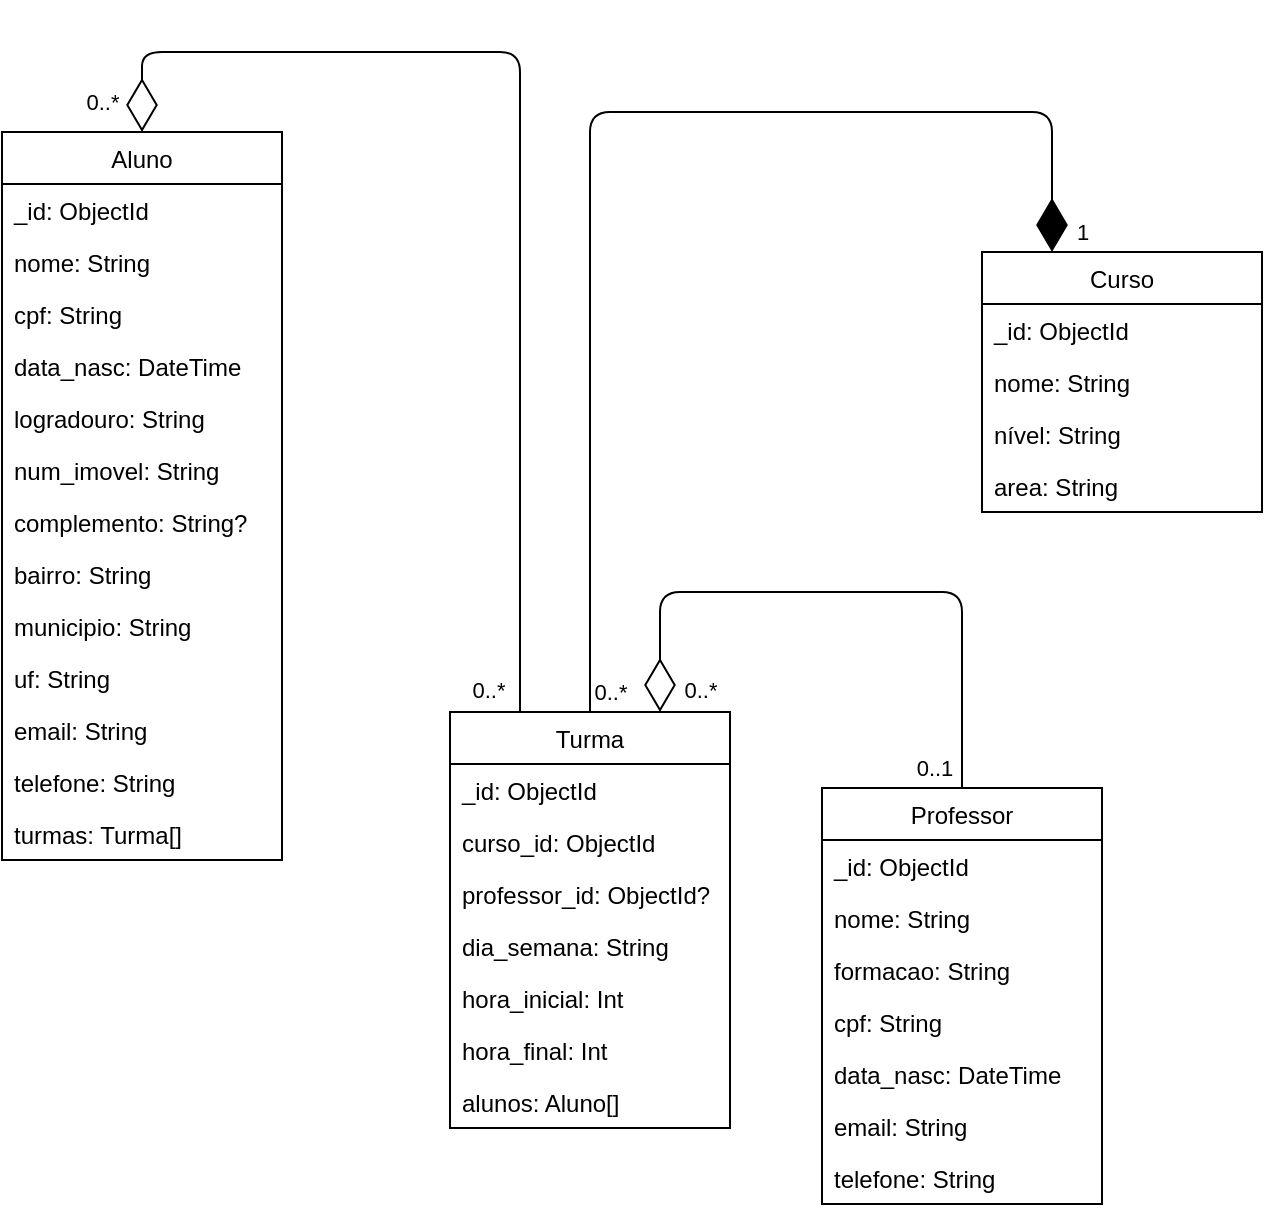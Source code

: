 <mxfile>
    <diagram id="152BjeGtEMQYIoAYCLux" name="Página-2">
        <mxGraphModel dx="1034" dy="1934" grid="1" gridSize="10" guides="1" tooltips="1" connect="1" arrows="1" fold="1" page="1" pageScale="1" pageWidth="827" pageHeight="1169" math="0" shadow="0">
            <root>
                <mxCell id="0"/>
                <mxCell id="1" parent="0"/>
                <mxCell id="0gI-wqP7Y0krN4S964GO-1" value="Aluno" style="swimlane;fontStyle=0;childLayout=stackLayout;horizontal=1;startSize=26;fillColor=none;horizontalStack=0;resizeParent=1;resizeParentMax=0;resizeLast=0;collapsible=1;marginBottom=0;" parent="1" vertex="1">
                    <mxGeometry x="120" y="60" width="140" height="364" as="geometry"/>
                </mxCell>
                <mxCell id="0gI-wqP7Y0krN4S964GO-2" value="_id: ObjectId" style="text;strokeColor=none;fillColor=none;align=left;verticalAlign=top;spacingLeft=4;spacingRight=4;overflow=hidden;rotatable=0;points=[[0,0.5],[1,0.5]];portConstraint=eastwest;" parent="0gI-wqP7Y0krN4S964GO-1" vertex="1">
                    <mxGeometry y="26" width="140" height="26" as="geometry"/>
                </mxCell>
                <mxCell id="0gI-wqP7Y0krN4S964GO-3" value="nome: String" style="text;strokeColor=none;fillColor=none;align=left;verticalAlign=top;spacingLeft=4;spacingRight=4;overflow=hidden;rotatable=0;points=[[0,0.5],[1,0.5]];portConstraint=eastwest;" parent="0gI-wqP7Y0krN4S964GO-1" vertex="1">
                    <mxGeometry y="52" width="140" height="26" as="geometry"/>
                </mxCell>
                <mxCell id="0gI-wqP7Y0krN4S964GO-4" value="cpf: String" style="text;strokeColor=none;fillColor=none;align=left;verticalAlign=top;spacingLeft=4;spacingRight=4;overflow=hidden;rotatable=0;points=[[0,0.5],[1,0.5]];portConstraint=eastwest;" parent="0gI-wqP7Y0krN4S964GO-1" vertex="1">
                    <mxGeometry y="78" width="140" height="26" as="geometry"/>
                </mxCell>
                <mxCell id="0gI-wqP7Y0krN4S964GO-22" value="data_nasc: DateTime" style="text;strokeColor=none;fillColor=none;align=left;verticalAlign=top;spacingLeft=4;spacingRight=4;overflow=hidden;rotatable=0;points=[[0,0.5],[1,0.5]];portConstraint=eastwest;" parent="0gI-wqP7Y0krN4S964GO-1" vertex="1">
                    <mxGeometry y="104" width="140" height="26" as="geometry"/>
                </mxCell>
                <mxCell id="0gI-wqP7Y0krN4S964GO-17" value="logradouro: String" style="text;strokeColor=none;fillColor=none;align=left;verticalAlign=top;spacingLeft=4;spacingRight=4;overflow=hidden;rotatable=0;points=[[0,0.5],[1,0.5]];portConstraint=eastwest;" parent="0gI-wqP7Y0krN4S964GO-1" vertex="1">
                    <mxGeometry y="130" width="140" height="26" as="geometry"/>
                </mxCell>
                <mxCell id="0gI-wqP7Y0krN4S964GO-18" value="num_imovel: String" style="text;strokeColor=none;fillColor=none;align=left;verticalAlign=top;spacingLeft=4;spacingRight=4;overflow=hidden;rotatable=0;points=[[0,0.5],[1,0.5]];portConstraint=eastwest;" parent="0gI-wqP7Y0krN4S964GO-1" vertex="1">
                    <mxGeometry y="156" width="140" height="26" as="geometry"/>
                </mxCell>
                <mxCell id="0gI-wqP7Y0krN4S964GO-19" value="complemento: String?" style="text;strokeColor=none;fillColor=none;align=left;verticalAlign=top;spacingLeft=4;spacingRight=4;overflow=hidden;rotatable=0;points=[[0,0.5],[1,0.5]];portConstraint=eastwest;" parent="0gI-wqP7Y0krN4S964GO-1" vertex="1">
                    <mxGeometry y="182" width="140" height="26" as="geometry"/>
                </mxCell>
                <mxCell id="0gI-wqP7Y0krN4S964GO-21" value="bairro: String" style="text;strokeColor=none;fillColor=none;align=left;verticalAlign=top;spacingLeft=4;spacingRight=4;overflow=hidden;rotatable=0;points=[[0,0.5],[1,0.5]];portConstraint=eastwest;" parent="0gI-wqP7Y0krN4S964GO-1" vertex="1">
                    <mxGeometry y="208" width="140" height="26" as="geometry"/>
                </mxCell>
                <mxCell id="0gI-wqP7Y0krN4S964GO-23" value="municipio: String" style="text;strokeColor=none;fillColor=none;align=left;verticalAlign=top;spacingLeft=4;spacingRight=4;overflow=hidden;rotatable=0;points=[[0,0.5],[1,0.5]];portConstraint=eastwest;" parent="0gI-wqP7Y0krN4S964GO-1" vertex="1">
                    <mxGeometry y="234" width="140" height="26" as="geometry"/>
                </mxCell>
                <mxCell id="0gI-wqP7Y0krN4S964GO-24" value="uf: String" style="text;strokeColor=none;fillColor=none;align=left;verticalAlign=top;spacingLeft=4;spacingRight=4;overflow=hidden;rotatable=0;points=[[0,0.5],[1,0.5]];portConstraint=eastwest;" parent="0gI-wqP7Y0krN4S964GO-1" vertex="1">
                    <mxGeometry y="260" width="140" height="26" as="geometry"/>
                </mxCell>
                <mxCell id="0gI-wqP7Y0krN4S964GO-25" value="email: String" style="text;strokeColor=none;fillColor=none;align=left;verticalAlign=top;spacingLeft=4;spacingRight=4;overflow=hidden;rotatable=0;points=[[0,0.5],[1,0.5]];portConstraint=eastwest;" parent="0gI-wqP7Y0krN4S964GO-1" vertex="1">
                    <mxGeometry y="286" width="140" height="26" as="geometry"/>
                </mxCell>
                <mxCell id="IDLpFxBPaA5HNVDg-PIH-6" value="telefone: String" style="text;strokeColor=none;fillColor=none;align=left;verticalAlign=top;spacingLeft=4;spacingRight=4;overflow=hidden;rotatable=0;points=[[0,0.5],[1,0.5]];portConstraint=eastwest;" vertex="1" parent="0gI-wqP7Y0krN4S964GO-1">
                    <mxGeometry y="312" width="140" height="26" as="geometry"/>
                </mxCell>
                <mxCell id="0gI-wqP7Y0krN4S964GO-26" value="turmas: Turma[]" style="text;strokeColor=none;fillColor=none;align=left;verticalAlign=top;spacingLeft=4;spacingRight=4;overflow=hidden;rotatable=0;points=[[0,0.5],[1,0.5]];portConstraint=eastwest;" parent="0gI-wqP7Y0krN4S964GO-1" vertex="1">
                    <mxGeometry y="338" width="140" height="26" as="geometry"/>
                </mxCell>
                <mxCell id="0gI-wqP7Y0krN4S964GO-5" value="Curso" style="swimlane;fontStyle=0;childLayout=stackLayout;horizontal=1;startSize=26;fillColor=none;horizontalStack=0;resizeParent=1;resizeParentMax=0;resizeLast=0;collapsible=1;marginBottom=0;" parent="1" vertex="1">
                    <mxGeometry x="610" y="120" width="140" height="130" as="geometry"/>
                </mxCell>
                <mxCell id="0gI-wqP7Y0krN4S964GO-6" value="_id: ObjectId" style="text;strokeColor=none;fillColor=none;align=left;verticalAlign=top;spacingLeft=4;spacingRight=4;overflow=hidden;rotatable=0;points=[[0,0.5],[1,0.5]];portConstraint=eastwest;" parent="0gI-wqP7Y0krN4S964GO-5" vertex="1">
                    <mxGeometry y="26" width="140" height="26" as="geometry"/>
                </mxCell>
                <mxCell id="0gI-wqP7Y0krN4S964GO-7" value="nome: String" style="text;strokeColor=none;fillColor=none;align=left;verticalAlign=top;spacingLeft=4;spacingRight=4;overflow=hidden;rotatable=0;points=[[0,0.5],[1,0.5]];portConstraint=eastwest;" parent="0gI-wqP7Y0krN4S964GO-5" vertex="1">
                    <mxGeometry y="52" width="140" height="26" as="geometry"/>
                </mxCell>
                <mxCell id="0gI-wqP7Y0krN4S964GO-8" value="nível: String" style="text;strokeColor=none;fillColor=none;align=left;verticalAlign=top;spacingLeft=4;spacingRight=4;overflow=hidden;rotatable=0;points=[[0,0.5],[1,0.5]];portConstraint=eastwest;" parent="0gI-wqP7Y0krN4S964GO-5" vertex="1">
                    <mxGeometry y="78" width="140" height="26" as="geometry"/>
                </mxCell>
                <mxCell id="0gI-wqP7Y0krN4S964GO-40" value="area: String" style="text;strokeColor=none;fillColor=none;align=left;verticalAlign=top;spacingLeft=4;spacingRight=4;overflow=hidden;rotatable=0;points=[[0,0.5],[1,0.5]];portConstraint=eastwest;" parent="0gI-wqP7Y0krN4S964GO-5" vertex="1">
                    <mxGeometry y="104" width="140" height="26" as="geometry"/>
                </mxCell>
                <mxCell id="0gI-wqP7Y0krN4S964GO-9" value="Turma" style="swimlane;fontStyle=0;childLayout=stackLayout;horizontal=1;startSize=26;fillColor=none;horizontalStack=0;resizeParent=1;resizeParentMax=0;resizeLast=0;collapsible=1;marginBottom=0;" parent="1" vertex="1">
                    <mxGeometry x="344" y="350" width="140" height="208" as="geometry"/>
                </mxCell>
                <mxCell id="0gI-wqP7Y0krN4S964GO-10" value="_id: ObjectId" style="text;strokeColor=none;fillColor=none;align=left;verticalAlign=top;spacingLeft=4;spacingRight=4;overflow=hidden;rotatable=0;points=[[0,0.5],[1,0.5]];portConstraint=eastwest;" parent="0gI-wqP7Y0krN4S964GO-9" vertex="1">
                    <mxGeometry y="26" width="140" height="26" as="geometry"/>
                </mxCell>
                <mxCell id="0gI-wqP7Y0krN4S964GO-41" value="curso_id: ObjectId" style="text;strokeColor=none;fillColor=none;align=left;verticalAlign=top;spacingLeft=4;spacingRight=4;overflow=hidden;rotatable=0;points=[[0,0.5],[1,0.5]];portConstraint=eastwest;" parent="0gI-wqP7Y0krN4S964GO-9" vertex="1">
                    <mxGeometry y="52" width="140" height="26" as="geometry"/>
                </mxCell>
                <mxCell id="IDLpFxBPaA5HNVDg-PIH-8" value="professor_id: ObjectId?" style="text;strokeColor=none;fillColor=none;align=left;verticalAlign=top;spacingLeft=4;spacingRight=4;overflow=hidden;rotatable=0;points=[[0,0.5],[1,0.5]];portConstraint=eastwest;" vertex="1" parent="0gI-wqP7Y0krN4S964GO-9">
                    <mxGeometry y="78" width="140" height="26" as="geometry"/>
                </mxCell>
                <mxCell id="0gI-wqP7Y0krN4S964GO-11" value="dia_semana: String" style="text;strokeColor=none;fillColor=none;align=left;verticalAlign=top;spacingLeft=4;spacingRight=4;overflow=hidden;rotatable=0;points=[[0,0.5],[1,0.5]];portConstraint=eastwest;" parent="0gI-wqP7Y0krN4S964GO-9" vertex="1">
                    <mxGeometry y="104" width="140" height="26" as="geometry"/>
                </mxCell>
                <mxCell id="0gI-wqP7Y0krN4S964GO-12" value="hora_inicial: Int" style="text;strokeColor=none;fillColor=none;align=left;verticalAlign=top;spacingLeft=4;spacingRight=4;overflow=hidden;rotatable=0;points=[[0,0.5],[1,0.5]];portConstraint=eastwest;" parent="0gI-wqP7Y0krN4S964GO-9" vertex="1">
                    <mxGeometry y="130" width="140" height="26" as="geometry"/>
                </mxCell>
                <mxCell id="IDLpFxBPaA5HNVDg-PIH-7" value="hora_final: Int" style="text;strokeColor=none;fillColor=none;align=left;verticalAlign=top;spacingLeft=4;spacingRight=4;overflow=hidden;rotatable=0;points=[[0,0.5],[1,0.5]];portConstraint=eastwest;" vertex="1" parent="0gI-wqP7Y0krN4S964GO-9">
                    <mxGeometry y="156" width="140" height="26" as="geometry"/>
                </mxCell>
                <mxCell id="IDLpFxBPaA5HNVDg-PIH-9" value="alunos: Aluno[]" style="text;strokeColor=none;fillColor=none;align=left;verticalAlign=top;spacingLeft=4;spacingRight=4;overflow=hidden;rotatable=0;points=[[0,0.5],[1,0.5]];portConstraint=eastwest;" vertex="1" parent="0gI-wqP7Y0krN4S964GO-9">
                    <mxGeometry y="182" width="140" height="26" as="geometry"/>
                </mxCell>
                <mxCell id="0gI-wqP7Y0krN4S964GO-27" value="Professor" style="swimlane;fontStyle=0;childLayout=stackLayout;horizontal=1;startSize=26;fillColor=none;horizontalStack=0;resizeParent=1;resizeParentMax=0;resizeLast=0;collapsible=1;marginBottom=0;" parent="1" vertex="1">
                    <mxGeometry x="530" y="388" width="140" height="208" as="geometry"/>
                </mxCell>
                <mxCell id="0gI-wqP7Y0krN4S964GO-28" value="_id: ObjectId" style="text;strokeColor=none;fillColor=none;align=left;verticalAlign=top;spacingLeft=4;spacingRight=4;overflow=hidden;rotatable=0;points=[[0,0.5],[1,0.5]];portConstraint=eastwest;" parent="0gI-wqP7Y0krN4S964GO-27" vertex="1">
                    <mxGeometry y="26" width="140" height="26" as="geometry"/>
                </mxCell>
                <mxCell id="0gI-wqP7Y0krN4S964GO-29" value="nome: String" style="text;strokeColor=none;fillColor=none;align=left;verticalAlign=top;spacingLeft=4;spacingRight=4;overflow=hidden;rotatable=0;points=[[0,0.5],[1,0.5]];portConstraint=eastwest;" parent="0gI-wqP7Y0krN4S964GO-27" vertex="1">
                    <mxGeometry y="52" width="140" height="26" as="geometry"/>
                </mxCell>
                <mxCell id="0gI-wqP7Y0krN4S964GO-30" value="formacao: String" style="text;strokeColor=none;fillColor=none;align=left;verticalAlign=top;spacingLeft=4;spacingRight=4;overflow=hidden;rotatable=0;points=[[0,0.5],[1,0.5]];portConstraint=eastwest;" parent="0gI-wqP7Y0krN4S964GO-27" vertex="1">
                    <mxGeometry y="78" width="140" height="26" as="geometry"/>
                </mxCell>
                <mxCell id="0gI-wqP7Y0krN4S964GO-32" value="cpf: String" style="text;strokeColor=none;fillColor=none;align=left;verticalAlign=top;spacingLeft=4;spacingRight=4;overflow=hidden;rotatable=0;points=[[0,0.5],[1,0.5]];portConstraint=eastwest;" parent="0gI-wqP7Y0krN4S964GO-27" vertex="1">
                    <mxGeometry y="104" width="140" height="26" as="geometry"/>
                </mxCell>
                <mxCell id="0gI-wqP7Y0krN4S964GO-31" value="data_nasc: DateTime" style="text;strokeColor=none;fillColor=none;align=left;verticalAlign=top;spacingLeft=4;spacingRight=4;overflow=hidden;rotatable=0;points=[[0,0.5],[1,0.5]];portConstraint=eastwest;" parent="0gI-wqP7Y0krN4S964GO-27" vertex="1">
                    <mxGeometry y="130" width="140" height="26" as="geometry"/>
                </mxCell>
                <mxCell id="0gI-wqP7Y0krN4S964GO-38" value="email: String" style="text;strokeColor=none;fillColor=none;align=left;verticalAlign=top;spacingLeft=4;spacingRight=4;overflow=hidden;rotatable=0;points=[[0,0.5],[1,0.5]];portConstraint=eastwest;" parent="0gI-wqP7Y0krN4S964GO-27" vertex="1">
                    <mxGeometry y="156" width="140" height="26" as="geometry"/>
                </mxCell>
                <mxCell id="0gI-wqP7Y0krN4S964GO-39" value="telefone: String" style="text;strokeColor=none;fillColor=none;align=left;verticalAlign=top;spacingLeft=4;spacingRight=4;overflow=hidden;rotatable=0;points=[[0,0.5],[1,0.5]];portConstraint=eastwest;" parent="0gI-wqP7Y0krN4S964GO-27" vertex="1">
                    <mxGeometry y="182" width="140" height="26" as="geometry"/>
                </mxCell>
                <mxCell id="0gI-wqP7Y0krN4S964GO-47" value="" style="endArrow=diamondThin;endFill=1;endSize=24;html=1;entryX=0.25;entryY=0;entryDx=0;entryDy=0;edgeStyle=orthogonalEdgeStyle;exitX=0.5;exitY=0;exitDx=0;exitDy=0;" parent="1" source="0gI-wqP7Y0krN4S964GO-9" target="0gI-wqP7Y0krN4S964GO-5" edge="1">
                    <mxGeometry width="160" relative="1" as="geometry">
                        <mxPoint x="410" y="310" as="sourcePoint"/>
                        <mxPoint x="547" y="130.0" as="targetPoint"/>
                        <Array as="points">
                            <mxPoint x="414" y="50"/>
                            <mxPoint x="645" y="50"/>
                        </Array>
                    </mxGeometry>
                </mxCell>
                <mxCell id="0gI-wqP7Y0krN4S964GO-48" value="0..*" style="edgeLabel;html=1;align=center;verticalAlign=middle;resizable=0;points=[];" parent="0gI-wqP7Y0krN4S964GO-47" vertex="1" connectable="0">
                    <mxGeometry x="-0.277" relative="1" as="geometry">
                        <mxPoint x="10" y="207" as="offset"/>
                    </mxGeometry>
                </mxCell>
                <mxCell id="IDLpFxBPaA5HNVDg-PIH-2" value="1" style="edgeLabel;html=1;align=center;verticalAlign=middle;resizable=0;points=[];" vertex="1" connectable="0" parent="0gI-wqP7Y0krN4S964GO-47">
                    <mxGeometry x="0.349" relative="1" as="geometry">
                        <mxPoint x="140" y="60" as="offset"/>
                    </mxGeometry>
                </mxCell>
                <mxCell id="0gI-wqP7Y0krN4S964GO-49" value="" style="endArrow=diamondThin;endFill=0;endSize=24;html=1;entryX=0.5;entryY=0;entryDx=0;entryDy=0;exitX=0.25;exitY=0;exitDx=0;exitDy=0;edgeStyle=orthogonalEdgeStyle;" parent="1" source="0gI-wqP7Y0krN4S964GO-9" target="0gI-wqP7Y0krN4S964GO-1" edge="1">
                    <mxGeometry width="160" relative="1" as="geometry">
                        <mxPoint x="370" y="410" as="sourcePoint"/>
                        <mxPoint x="210" y="410" as="targetPoint"/>
                        <Array as="points">
                            <mxPoint x="379" y="20"/>
                            <mxPoint x="190" y="20"/>
                        </Array>
                    </mxGeometry>
                </mxCell>
                <mxCell id="0gI-wqP7Y0krN4S964GO-50" value="0..*" style="edgeLabel;html=1;align=center;verticalAlign=middle;resizable=0;points=[];" parent="0gI-wqP7Y0krN4S964GO-49" vertex="1" connectable="0">
                    <mxGeometry x="-0.517" relative="1" as="geometry">
                        <mxPoint x="-209" y="-170" as="offset"/>
                    </mxGeometry>
                </mxCell>
                <mxCell id="IDLpFxBPaA5HNVDg-PIH-1" value="0..*" style="edgeLabel;html=1;align=center;verticalAlign=middle;resizable=0;points=[];" vertex="1" connectable="0" parent="1">
                    <mxGeometry x="189.996" y="90.0" as="geometry">
                        <mxPoint x="173" y="249" as="offset"/>
                    </mxGeometry>
                </mxCell>
                <mxCell id="IDLpFxBPaA5HNVDg-PIH-3" value="" style="endArrow=diamondThin;endFill=0;endSize=24;html=1;entryX=0.75;entryY=0;entryDx=0;entryDy=0;exitX=0.5;exitY=0;exitDx=0;exitDy=0;edgeStyle=orthogonalEdgeStyle;" edge="1" parent="1" source="0gI-wqP7Y0krN4S964GO-27" target="0gI-wqP7Y0krN4S964GO-9">
                    <mxGeometry width="160" relative="1" as="geometry">
                        <mxPoint x="470" y="260" as="sourcePoint"/>
                        <mxPoint x="630" y="260" as="targetPoint"/>
                        <Array as="points">
                            <mxPoint x="600" y="290"/>
                            <mxPoint x="449" y="290"/>
                        </Array>
                    </mxGeometry>
                </mxCell>
                <mxCell id="IDLpFxBPaA5HNVDg-PIH-4" value="0..*" style="edgeLabel;html=1;align=center;verticalAlign=middle;resizable=0;points=[];" vertex="1" connectable="0" parent="IDLpFxBPaA5HNVDg-PIH-3">
                    <mxGeometry x="0.228" relative="1" as="geometry">
                        <mxPoint x="-40" y="49" as="offset"/>
                    </mxGeometry>
                </mxCell>
                <mxCell id="IDLpFxBPaA5HNVDg-PIH-5" value="0..1" style="edgeLabel;html=1;align=center;verticalAlign=middle;resizable=0;points=[];" vertex="1" connectable="0" parent="1">
                    <mxGeometry x="586" y="378.0" as="geometry"/>
                </mxCell>
            </root>
        </mxGraphModel>
    </diagram>
</mxfile>